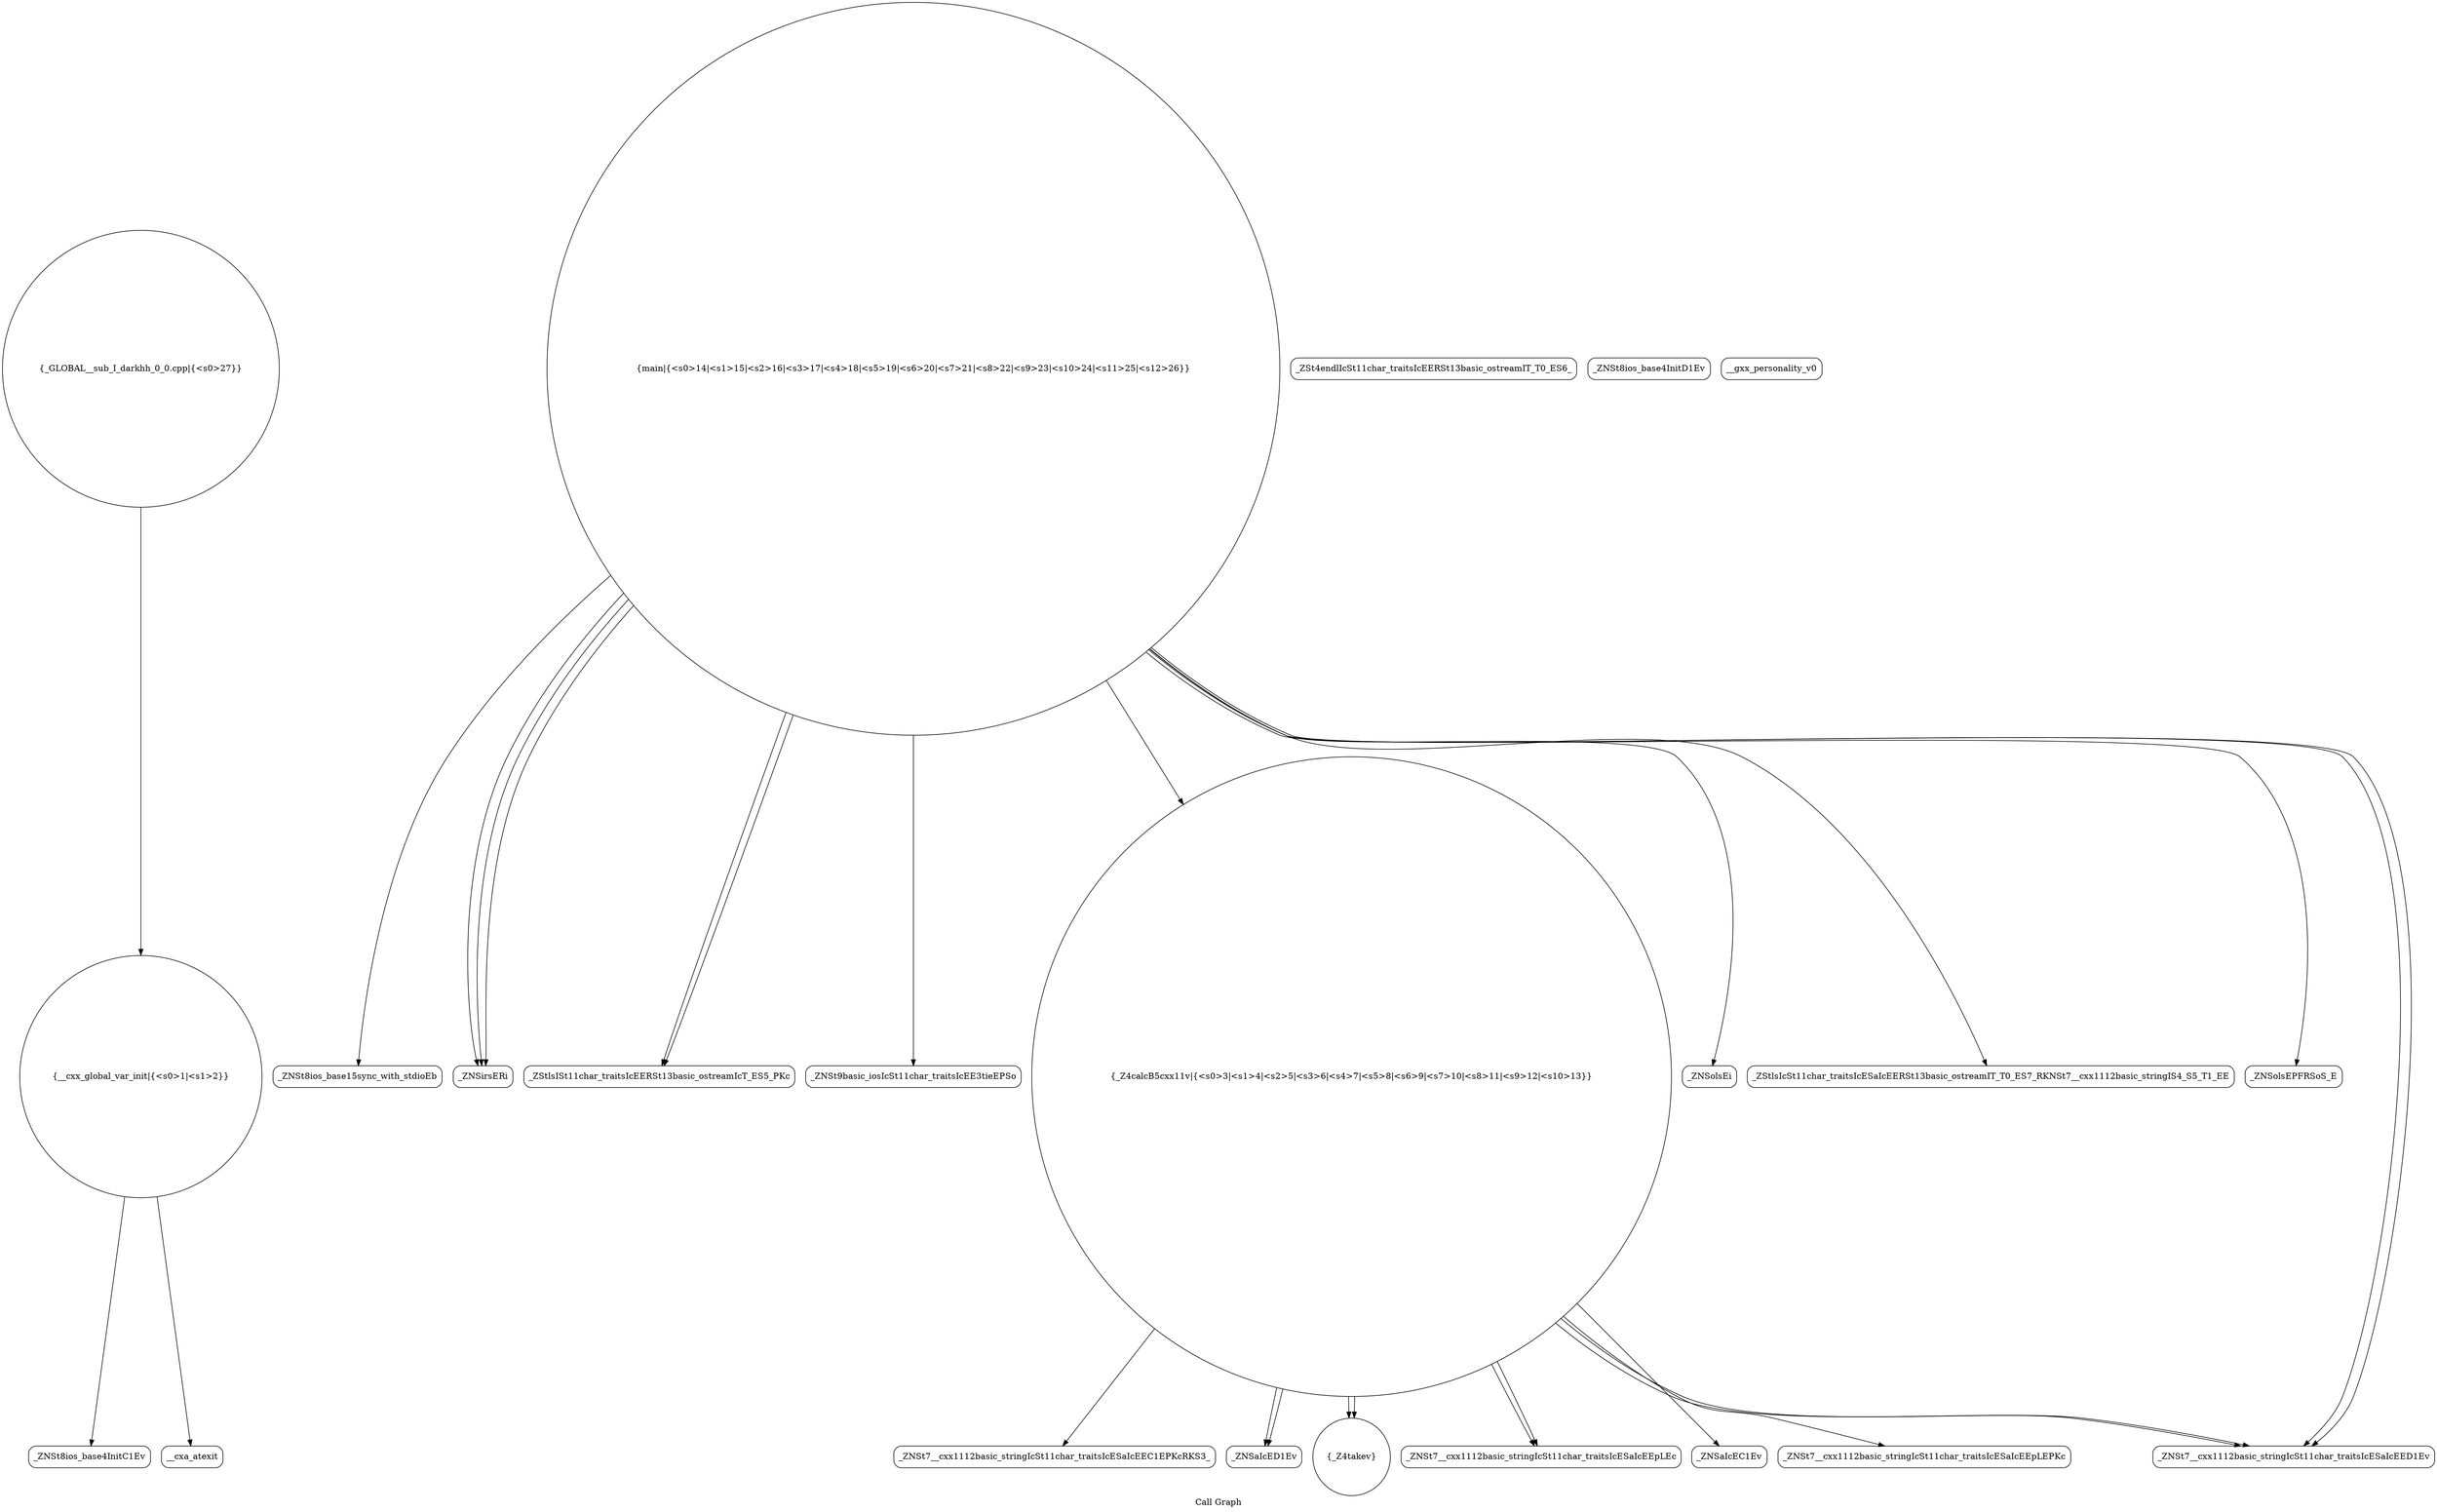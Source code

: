 digraph "Call Graph" {
	label="Call Graph";

	Node0x563c97db5820 [shape=record,shape=circle,label="{__cxx_global_var_init|{<s0>1|<s1>2}}"];
	Node0x563c97db5820:s0 -> Node0x563c97db5cb0[color=black];
	Node0x563c97db5820:s1 -> Node0x563c97db5db0[color=black];
	Node0x563c97db5fb0 [shape=record,shape=Mrecord,label="{_ZNSt7__cxx1112basic_stringIcSt11char_traitsIcESaIcEEC1EPKcRKS3_}"];
	Node0x563c97db6330 [shape=record,shape=Mrecord,label="{_ZNSt8ios_base15sync_with_stdioEb}"];
	Node0x563c97db66b0 [shape=record,shape=Mrecord,label="{_ZSt4endlIcSt11char_traitsIcEERSt13basic_ostreamIT_T0_ES6_}"];
	Node0x563c97db5d30 [shape=record,shape=Mrecord,label="{_ZNSt8ios_base4InitD1Ev}"];
	Node0x563c97db60b0 [shape=record,shape=Mrecord,label="{_ZNSaIcED1Ev}"];
	Node0x563c97db6430 [shape=record,shape=Mrecord,label="{_ZNSirsERi}"];
	Node0x563c97db5e30 [shape=record,shape=circle,label="{_Z4takev}"];
	Node0x563c97db61b0 [shape=record,shape=Mrecord,label="{_ZNSt7__cxx1112basic_stringIcSt11char_traitsIcESaIcEEpLEc}"];
	Node0x563c97db6530 [shape=record,shape=Mrecord,label="{_ZStlsISt11char_traitsIcEERSt13basic_ostreamIcT_ES5_PKc}"];
	Node0x563c97db5f30 [shape=record,shape=Mrecord,label="{_ZNSaIcEC1Ev}"];
	Node0x563c97db62b0 [shape=record,shape=circle,label="{main|{<s0>14|<s1>15|<s2>16|<s3>17|<s4>18|<s5>19|<s6>20|<s7>21|<s8>22|<s9>23|<s10>24|<s11>25|<s12>26}}"];
	Node0x563c97db62b0:s0 -> Node0x563c97db6330[color=black];
	Node0x563c97db62b0:s1 -> Node0x563c97db63b0[color=black];
	Node0x563c97db62b0:s2 -> Node0x563c97db6430[color=black];
	Node0x563c97db62b0:s3 -> Node0x563c97db6430[color=black];
	Node0x563c97db62b0:s4 -> Node0x563c97db6430[color=black];
	Node0x563c97db62b0:s5 -> Node0x563c97db5eb0[color=black];
	Node0x563c97db62b0:s6 -> Node0x563c97db6530[color=black];
	Node0x563c97db62b0:s7 -> Node0x563c97db65b0[color=black];
	Node0x563c97db62b0:s8 -> Node0x563c97db6530[color=black];
	Node0x563c97db62b0:s9 -> Node0x563c97db64b0[color=black];
	Node0x563c97db62b0:s10 -> Node0x563c97db6630[color=black];
	Node0x563c97db62b0:s11 -> Node0x563c97db6230[color=black];
	Node0x563c97db62b0:s12 -> Node0x563c97db6230[color=black];
	Node0x563c97db6630 [shape=record,shape=Mrecord,label="{_ZNSolsEPFRSoS_E}"];
	Node0x563c97db5cb0 [shape=record,shape=Mrecord,label="{_ZNSt8ios_base4InitC1Ev}"];
	Node0x563c97db6030 [shape=record,shape=Mrecord,label="{__gxx_personality_v0}"];
	Node0x563c97db63b0 [shape=record,shape=Mrecord,label="{_ZNSt9basic_iosIcSt11char_traitsIcEE3tieEPSo}"];
	Node0x563c97db6730 [shape=record,shape=circle,label="{_GLOBAL__sub_I_darkhh_0_0.cpp|{<s0>27}}"];
	Node0x563c97db6730:s0 -> Node0x563c97db5820[color=black];
	Node0x563c97db5db0 [shape=record,shape=Mrecord,label="{__cxa_atexit}"];
	Node0x563c97db6130 [shape=record,shape=Mrecord,label="{_ZNSt7__cxx1112basic_stringIcSt11char_traitsIcESaIcEEpLEPKc}"];
	Node0x563c97db64b0 [shape=record,shape=Mrecord,label="{_ZStlsIcSt11char_traitsIcESaIcEERSt13basic_ostreamIT_T0_ES7_RKNSt7__cxx1112basic_stringIS4_S5_T1_EE}"];
	Node0x563c97db5eb0 [shape=record,shape=circle,label="{_Z4calcB5cxx11v|{<s0>3|<s1>4|<s2>5|<s3>6|<s4>7|<s5>8|<s6>9|<s7>10|<s8>11|<s9>12|<s10>13}}"];
	Node0x563c97db5eb0:s0 -> Node0x563c97db5f30[color=black];
	Node0x563c97db5eb0:s1 -> Node0x563c97db5fb0[color=black];
	Node0x563c97db5eb0:s2 -> Node0x563c97db60b0[color=black];
	Node0x563c97db5eb0:s3 -> Node0x563c97db60b0[color=black];
	Node0x563c97db5eb0:s4 -> Node0x563c97db6130[color=black];
	Node0x563c97db5eb0:s5 -> Node0x563c97db5e30[color=black];
	Node0x563c97db5eb0:s6 -> Node0x563c97db61b0[color=black];
	Node0x563c97db5eb0:s7 -> Node0x563c97db5e30[color=black];
	Node0x563c97db5eb0:s8 -> Node0x563c97db61b0[color=black];
	Node0x563c97db5eb0:s9 -> Node0x563c97db6230[color=black];
	Node0x563c97db5eb0:s10 -> Node0x563c97db6230[color=black];
	Node0x563c97db6230 [shape=record,shape=Mrecord,label="{_ZNSt7__cxx1112basic_stringIcSt11char_traitsIcESaIcEED1Ev}"];
	Node0x563c97db65b0 [shape=record,shape=Mrecord,label="{_ZNSolsEi}"];
}

